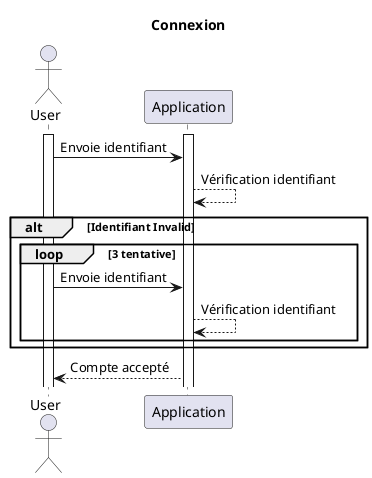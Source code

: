 @startuml Connexion

title Connexion
actor "User" as Us
participant Application

activate Us
activate Application

Us -> Application : Envoie identifiant
Application --> Application : Vérification identifiant
alt Identifiant Invalid
loop 3 tentative
Us -> Application : Envoie identifiant
Application --> Application : Vérification identifiant
end
end
Us <-- Application : Compte accepté
@enduml